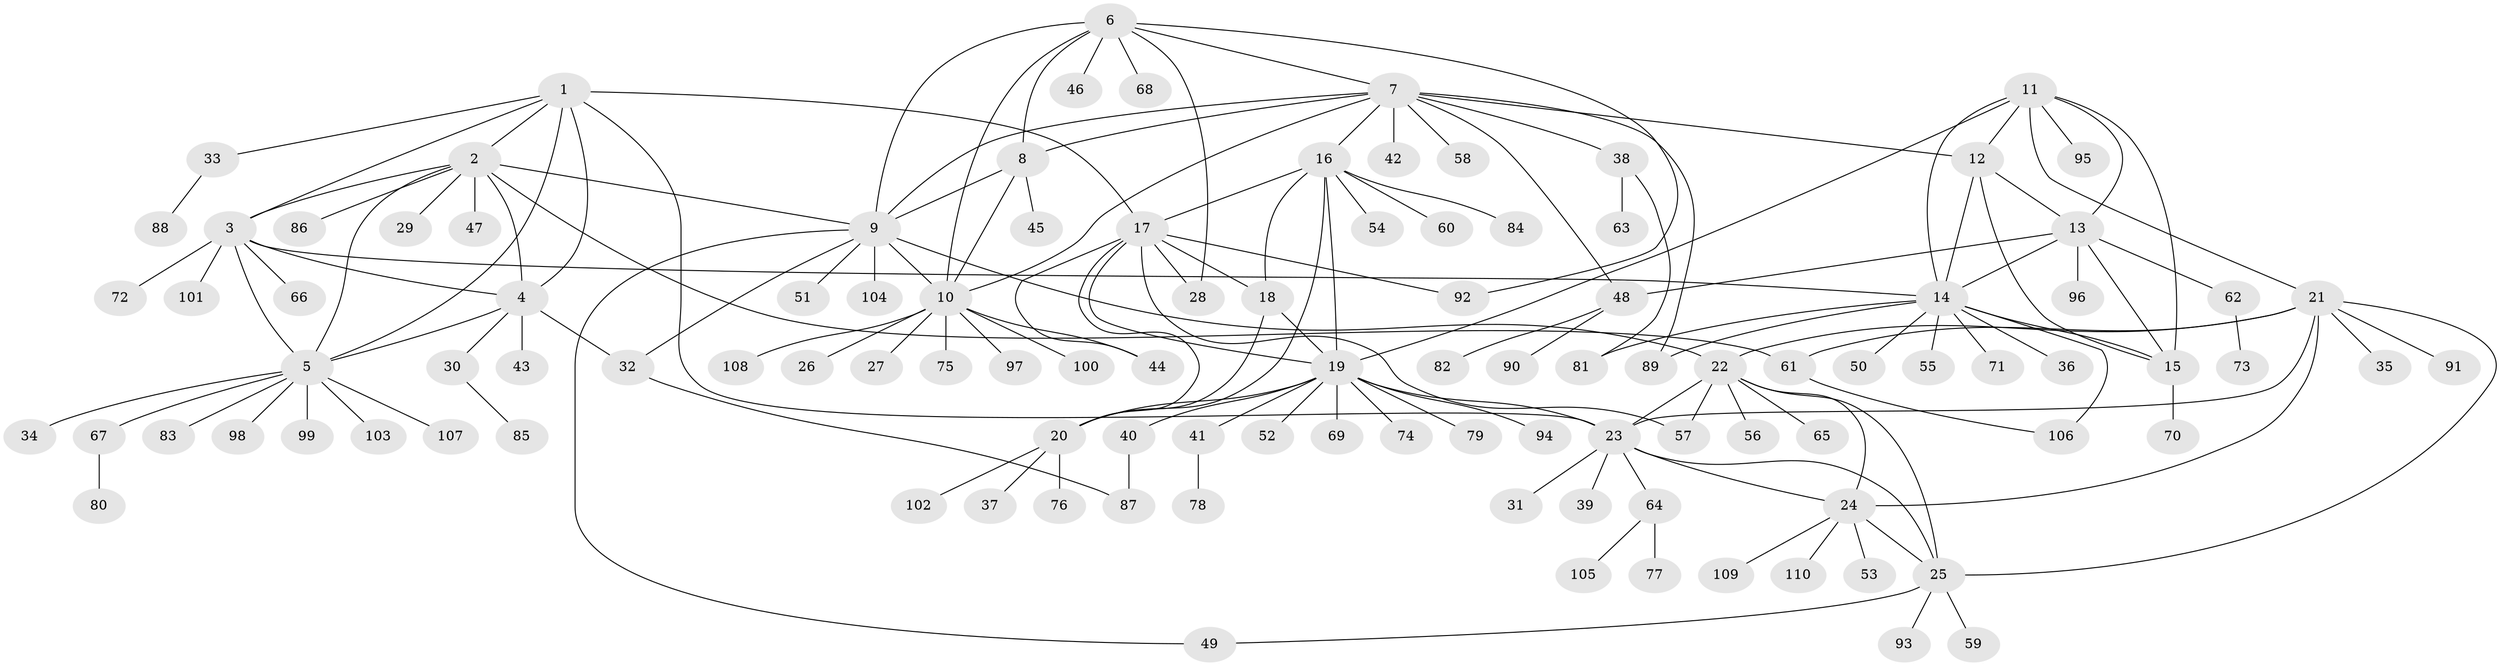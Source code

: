 // Generated by graph-tools (version 1.1) at 2025/11/02/27/25 16:11:32]
// undirected, 110 vertices, 157 edges
graph export_dot {
graph [start="1"]
  node [color=gray90,style=filled];
  1;
  2;
  3;
  4;
  5;
  6;
  7;
  8;
  9;
  10;
  11;
  12;
  13;
  14;
  15;
  16;
  17;
  18;
  19;
  20;
  21;
  22;
  23;
  24;
  25;
  26;
  27;
  28;
  29;
  30;
  31;
  32;
  33;
  34;
  35;
  36;
  37;
  38;
  39;
  40;
  41;
  42;
  43;
  44;
  45;
  46;
  47;
  48;
  49;
  50;
  51;
  52;
  53;
  54;
  55;
  56;
  57;
  58;
  59;
  60;
  61;
  62;
  63;
  64;
  65;
  66;
  67;
  68;
  69;
  70;
  71;
  72;
  73;
  74;
  75;
  76;
  77;
  78;
  79;
  80;
  81;
  82;
  83;
  84;
  85;
  86;
  87;
  88;
  89;
  90;
  91;
  92;
  93;
  94;
  95;
  96;
  97;
  98;
  99;
  100;
  101;
  102;
  103;
  104;
  105;
  106;
  107;
  108;
  109;
  110;
  1 -- 2;
  1 -- 3;
  1 -- 4;
  1 -- 5;
  1 -- 17;
  1 -- 23;
  1 -- 33;
  2 -- 3;
  2 -- 4;
  2 -- 5;
  2 -- 9;
  2 -- 29;
  2 -- 47;
  2 -- 61;
  2 -- 86;
  3 -- 4;
  3 -- 5;
  3 -- 14;
  3 -- 66;
  3 -- 72;
  3 -- 101;
  4 -- 5;
  4 -- 30;
  4 -- 32;
  4 -- 43;
  5 -- 34;
  5 -- 67;
  5 -- 83;
  5 -- 98;
  5 -- 99;
  5 -- 103;
  5 -- 107;
  6 -- 7;
  6 -- 8;
  6 -- 9;
  6 -- 10;
  6 -- 28;
  6 -- 46;
  6 -- 68;
  6 -- 92;
  7 -- 8;
  7 -- 9;
  7 -- 10;
  7 -- 12;
  7 -- 16;
  7 -- 38;
  7 -- 42;
  7 -- 48;
  7 -- 58;
  7 -- 89;
  8 -- 9;
  8 -- 10;
  8 -- 45;
  9 -- 10;
  9 -- 22;
  9 -- 32;
  9 -- 49;
  9 -- 51;
  9 -- 104;
  10 -- 26;
  10 -- 27;
  10 -- 44;
  10 -- 75;
  10 -- 97;
  10 -- 100;
  10 -- 108;
  11 -- 12;
  11 -- 13;
  11 -- 14;
  11 -- 15;
  11 -- 19;
  11 -- 21;
  11 -- 95;
  12 -- 13;
  12 -- 14;
  12 -- 15;
  13 -- 14;
  13 -- 15;
  13 -- 48;
  13 -- 62;
  13 -- 96;
  14 -- 15;
  14 -- 36;
  14 -- 50;
  14 -- 55;
  14 -- 71;
  14 -- 81;
  14 -- 89;
  14 -- 106;
  15 -- 70;
  16 -- 17;
  16 -- 18;
  16 -- 19;
  16 -- 20;
  16 -- 54;
  16 -- 60;
  16 -- 84;
  17 -- 18;
  17 -- 19;
  17 -- 20;
  17 -- 28;
  17 -- 44;
  17 -- 57;
  17 -- 92;
  18 -- 19;
  18 -- 20;
  19 -- 20;
  19 -- 23;
  19 -- 40;
  19 -- 41;
  19 -- 52;
  19 -- 69;
  19 -- 74;
  19 -- 79;
  19 -- 94;
  20 -- 37;
  20 -- 76;
  20 -- 102;
  21 -- 22;
  21 -- 23;
  21 -- 24;
  21 -- 25;
  21 -- 35;
  21 -- 61;
  21 -- 91;
  22 -- 23;
  22 -- 24;
  22 -- 25;
  22 -- 56;
  22 -- 57;
  22 -- 65;
  23 -- 24;
  23 -- 25;
  23 -- 31;
  23 -- 39;
  23 -- 64;
  24 -- 25;
  24 -- 53;
  24 -- 109;
  24 -- 110;
  25 -- 49;
  25 -- 59;
  25 -- 93;
  30 -- 85;
  32 -- 87;
  33 -- 88;
  38 -- 63;
  38 -- 81;
  40 -- 87;
  41 -- 78;
  48 -- 82;
  48 -- 90;
  61 -- 106;
  62 -- 73;
  64 -- 77;
  64 -- 105;
  67 -- 80;
}
